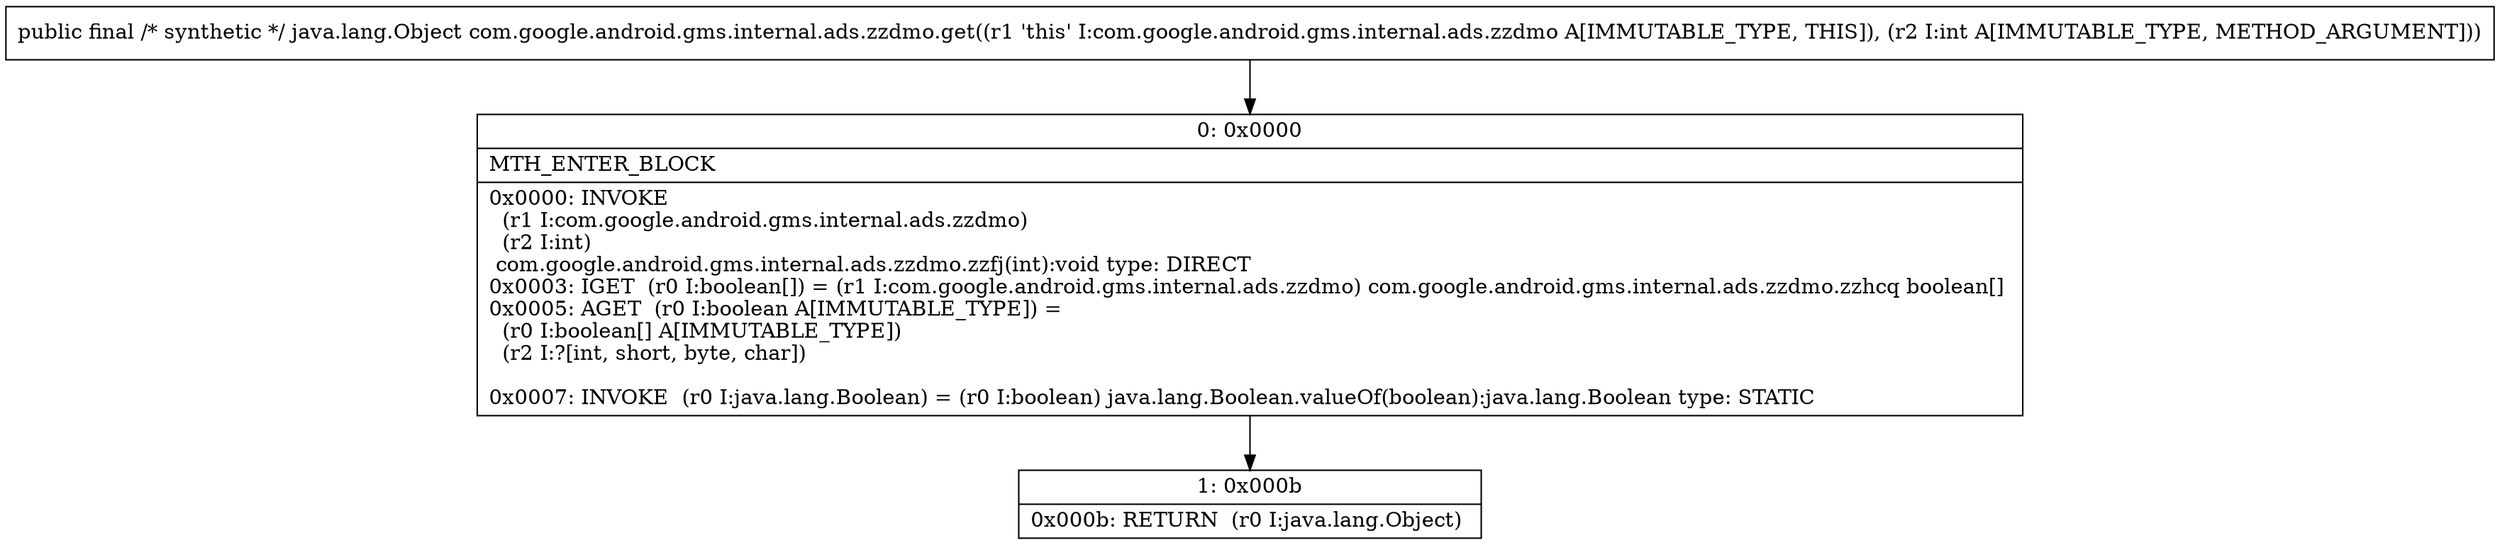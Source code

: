 digraph "CFG forcom.google.android.gms.internal.ads.zzdmo.get(I)Ljava\/lang\/Object;" {
Node_0 [shape=record,label="{0\:\ 0x0000|MTH_ENTER_BLOCK\l|0x0000: INVOKE  \l  (r1 I:com.google.android.gms.internal.ads.zzdmo)\l  (r2 I:int)\l com.google.android.gms.internal.ads.zzdmo.zzfj(int):void type: DIRECT \l0x0003: IGET  (r0 I:boolean[]) = (r1 I:com.google.android.gms.internal.ads.zzdmo) com.google.android.gms.internal.ads.zzdmo.zzhcq boolean[] \l0x0005: AGET  (r0 I:boolean A[IMMUTABLE_TYPE]) = \l  (r0 I:boolean[] A[IMMUTABLE_TYPE])\l  (r2 I:?[int, short, byte, char])\l \l0x0007: INVOKE  (r0 I:java.lang.Boolean) = (r0 I:boolean) java.lang.Boolean.valueOf(boolean):java.lang.Boolean type: STATIC \l}"];
Node_1 [shape=record,label="{1\:\ 0x000b|0x000b: RETURN  (r0 I:java.lang.Object) \l}"];
MethodNode[shape=record,label="{public final \/* synthetic *\/ java.lang.Object com.google.android.gms.internal.ads.zzdmo.get((r1 'this' I:com.google.android.gms.internal.ads.zzdmo A[IMMUTABLE_TYPE, THIS]), (r2 I:int A[IMMUTABLE_TYPE, METHOD_ARGUMENT])) }"];
MethodNode -> Node_0;
Node_0 -> Node_1;
}

